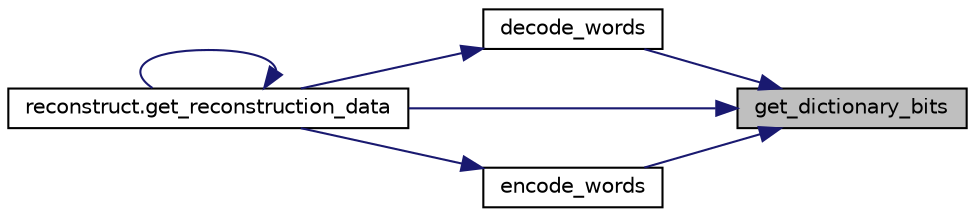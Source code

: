 digraph "get_dictionary_bits"
{
 // LATEX_PDF_SIZE
  edge [fontname="Helvetica",fontsize="10",labelfontname="Helvetica",labelfontsize="10"];
  node [fontname="Helvetica",fontsize="10",shape=record];
  rankdir="RL";
  Node1 [label="get_dictionary_bits",height=0.2,width=0.4,color="black", fillcolor="grey75", style="filled", fontcolor="black",tooltip="Gets the number of bits a given wordlist dictionary represents."];
  Node1 -> Node2 [dir="back",color="midnightblue",fontsize="10",style="solid"];
  Node2 [label="decode_words",height=0.2,width=0.4,color="black", fillcolor="white", style="filled",URL="$namespaceword__coding.html#a01a5805472b9cc0228944b902ff9ad65",tooltip="Turns a secret binary number into a seed phrase, using a given word list for the decoding."];
  Node2 -> Node3 [dir="back",color="midnightblue",fontsize="10",style="solid"];
  Node3 [label="reconstruct.get_reconstruction_data",height=0.2,width=0.4,color="black", fillcolor="white", style="filled",URL="$namespacereconstruct.html#aa98d05d3294020e4694a6bb2a232b741",tooltip="Gets the public reconstruction data from a JSON file, in the format needed by shamir...."];
  Node3 -> Node3 [dir="back",color="midnightblue",fontsize="10",style="solid"];
  Node1 -> Node4 [dir="back",color="midnightblue",fontsize="10",style="solid"];
  Node4 [label="encode_words",height=0.2,width=0.4,color="black", fillcolor="white", style="filled",URL="$namespaceword__coding.html#a90df4933f53f5874a926f5328b4335ce",tooltip="Turns a seed phrase into a binary number, using a given word list for the encoding."];
  Node4 -> Node3 [dir="back",color="midnightblue",fontsize="10",style="solid"];
  Node1 -> Node3 [dir="back",color="midnightblue",fontsize="10",style="solid"];
}
